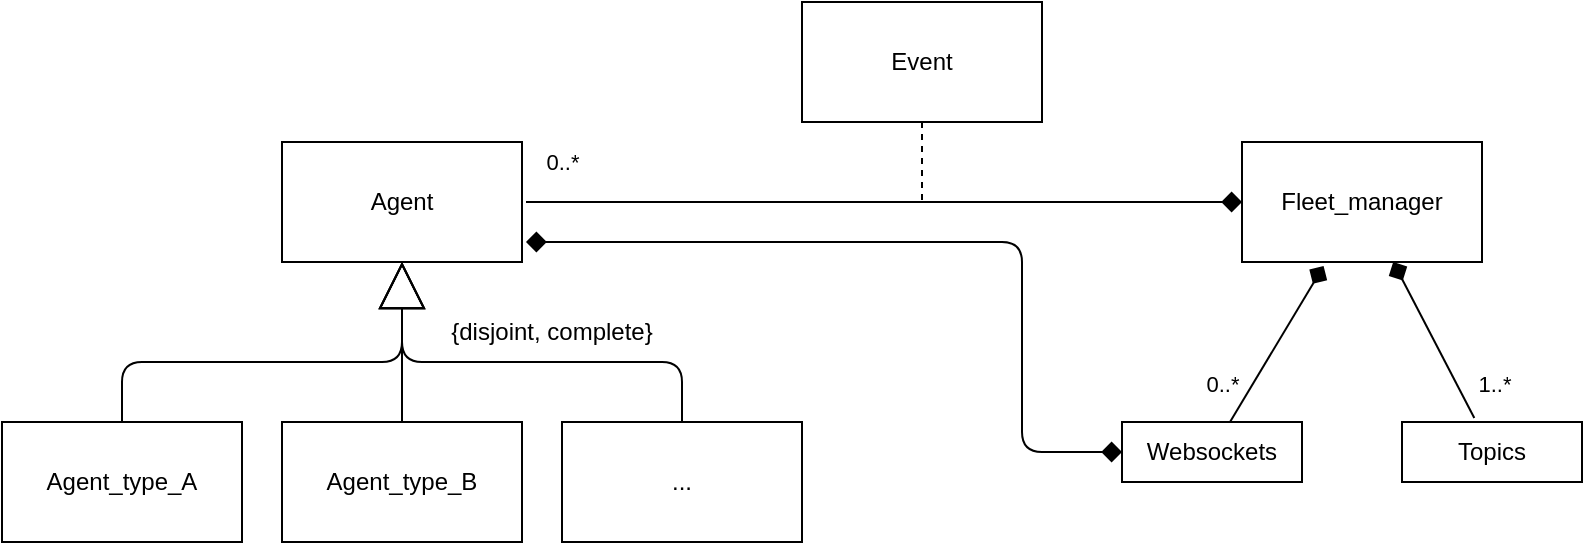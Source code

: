 <mxfile>
    <diagram id="zMLnyPXMCcFYWWf9FZwD" name="Page-1">
        <mxGraphModel dx="1100" dy="504" grid="1" gridSize="10" guides="1" tooltips="1" connect="1" arrows="1" fold="1" page="1" pageScale="1" pageWidth="827" pageHeight="1169" background="none" math="0" shadow="0">
            <root>
                <mxCell id="0"/>
                <mxCell id="1" parent="0"/>
                <mxCell id="2" value="Agent" style="rounded=0;whiteSpace=wrap;html=1;" parent="1" vertex="1">
                    <mxGeometry x="140" y="80" width="120" height="60" as="geometry"/>
                </mxCell>
                <mxCell id="7" style="edgeStyle=orthogonalEdgeStyle;html=1;exitX=0.5;exitY=0;exitDx=0;exitDy=0;entryX=0.5;entryY=1;entryDx=0;entryDy=0;endArrow=block;endFill=0;endSize=21;strokeWidth=1;" parent="1" source="3" target="2" edge="1">
                    <mxGeometry relative="1" as="geometry">
                        <Array as="points">
                            <mxPoint x="60" y="190"/>
                            <mxPoint x="200" y="190"/>
                        </Array>
                    </mxGeometry>
                </mxCell>
                <mxCell id="3" value="Agent_type_A" style="rounded=0;whiteSpace=wrap;html=1;" parent="1" vertex="1">
                    <mxGeometry y="220" width="120" height="60" as="geometry"/>
                </mxCell>
                <mxCell id="4" value="Agent_type_B" style="rounded=0;whiteSpace=wrap;html=1;" parent="1" vertex="1">
                    <mxGeometry x="140" y="220" width="120" height="60" as="geometry"/>
                </mxCell>
                <mxCell id="5" value="..." style="rounded=0;whiteSpace=wrap;html=1;" parent="1" vertex="1">
                    <mxGeometry x="280" y="220" width="120" height="60" as="geometry"/>
                </mxCell>
                <mxCell id="8" style="edgeStyle=orthogonalEdgeStyle;html=1;exitX=0.5;exitY=0;exitDx=0;exitDy=0;entryX=0.5;entryY=1;entryDx=0;entryDy=0;endArrow=block;endFill=0;endSize=21;strokeWidth=1;" parent="1" source="4" target="2" edge="1">
                    <mxGeometry relative="1" as="geometry">
                        <mxPoint x="70" y="230" as="sourcePoint"/>
                        <mxPoint x="210" y="150" as="targetPoint"/>
                    </mxGeometry>
                </mxCell>
                <mxCell id="9" style="edgeStyle=orthogonalEdgeStyle;html=1;exitX=0.5;exitY=0;exitDx=0;exitDy=0;endArrow=block;endFill=0;endSize=21;strokeWidth=1;" parent="1" source="5" edge="1">
                    <mxGeometry relative="1" as="geometry">
                        <mxPoint x="80" y="240" as="sourcePoint"/>
                        <mxPoint x="200" y="140" as="targetPoint"/>
                        <Array as="points">
                            <mxPoint x="340" y="190"/>
                            <mxPoint x="200" y="190"/>
                        </Array>
                    </mxGeometry>
                </mxCell>
                <mxCell id="10" value="{disjoint, complete}" style="text;html=1;strokeColor=none;fillColor=none;align=center;verticalAlign=middle;whiteSpace=wrap;rounded=0;" parent="1" vertex="1">
                    <mxGeometry x="220" y="160" width="110" height="30" as="geometry"/>
                </mxCell>
                <mxCell id="18" style="edgeStyle=none;html=1;endArrow=none;endFill=0;startArrow=diamond;startFill=1;targetPerimeterSpacing=2;startSize=8;" parent="1" source="12" target="2" edge="1">
                    <mxGeometry relative="1" as="geometry"/>
                </mxCell>
                <mxCell id="21" value="0..*" style="edgeLabel;html=1;align=center;verticalAlign=middle;resizable=0;points=[];" parent="18" vertex="1" connectable="0">
                    <mxGeometry x="0.873" relative="1" as="geometry">
                        <mxPoint x="-5" y="-20" as="offset"/>
                    </mxGeometry>
                </mxCell>
                <mxCell id="22" style="edgeStyle=none;html=1;startArrow=diamond;startFill=1;endArrow=none;endFill=0;startSize=8;targetPerimeterSpacing=2;" edge="1" parent="1" source="12" target="23">
                    <mxGeometry relative="1" as="geometry">
                        <mxPoint x="640" y="210" as="targetPoint"/>
                    </mxGeometry>
                </mxCell>
                <mxCell id="26" value="1..*" style="edgeLabel;html=1;align=center;verticalAlign=middle;resizable=0;points=[];" vertex="1" connectable="0" parent="22">
                    <mxGeometry x="0.535" y="1" relative="1" as="geometry">
                        <mxPoint x="18" y="1" as="offset"/>
                    </mxGeometry>
                </mxCell>
                <mxCell id="12" value="Fleet_manager" style="rounded=0;whiteSpace=wrap;html=1;" parent="1" vertex="1">
                    <mxGeometry x="620" y="80" width="120" height="60" as="geometry"/>
                </mxCell>
                <mxCell id="19" style="edgeStyle=none;html=1;endArrow=none;endFill=0;dashed=1;" parent="1" source="17" edge="1">
                    <mxGeometry relative="1" as="geometry">
                        <mxPoint x="460" y="110" as="targetPoint"/>
                    </mxGeometry>
                </mxCell>
                <mxCell id="17" value="Event" style="rounded=0;whiteSpace=wrap;html=1;" parent="1" vertex="1">
                    <mxGeometry x="400" y="10" width="120" height="60" as="geometry"/>
                </mxCell>
                <mxCell id="23" value="Topics" style="rounded=0;whiteSpace=wrap;html=1;" vertex="1" parent="1">
                    <mxGeometry x="700" y="220" width="90" height="30" as="geometry"/>
                </mxCell>
                <mxCell id="25" style="edgeStyle=none;html=1;startArrow=none;startFill=0;endArrow=diamond;endFill=1;startSize=8;targetPerimeterSpacing=2;endSize=8;" edge="1" parent="1" source="24" target="12">
                    <mxGeometry relative="1" as="geometry"/>
                </mxCell>
                <mxCell id="28" value="0..*" style="edgeLabel;html=1;align=center;verticalAlign=middle;resizable=0;points=[];" vertex="1" connectable="0" parent="25">
                    <mxGeometry x="-0.498" relative="1" as="geometry">
                        <mxPoint x="-16" as="offset"/>
                    </mxGeometry>
                </mxCell>
                <mxCell id="30" style="edgeStyle=orthogonalEdgeStyle;html=1;startArrow=diamond;startFill=1;endArrow=diamond;endFill=1;startSize=8;endSize=8;targetPerimeterSpacing=2;" edge="1" parent="1" source="24" target="2">
                    <mxGeometry relative="1" as="geometry">
                        <Array as="points">
                            <mxPoint x="510" y="235"/>
                            <mxPoint x="510" y="130"/>
                        </Array>
                    </mxGeometry>
                </mxCell>
                <mxCell id="24" value="Websockets" style="rounded=0;whiteSpace=wrap;html=1;" vertex="1" parent="1">
                    <mxGeometry x="560" y="220" width="90" height="30" as="geometry"/>
                </mxCell>
            </root>
        </mxGraphModel>
    </diagram>
</mxfile>